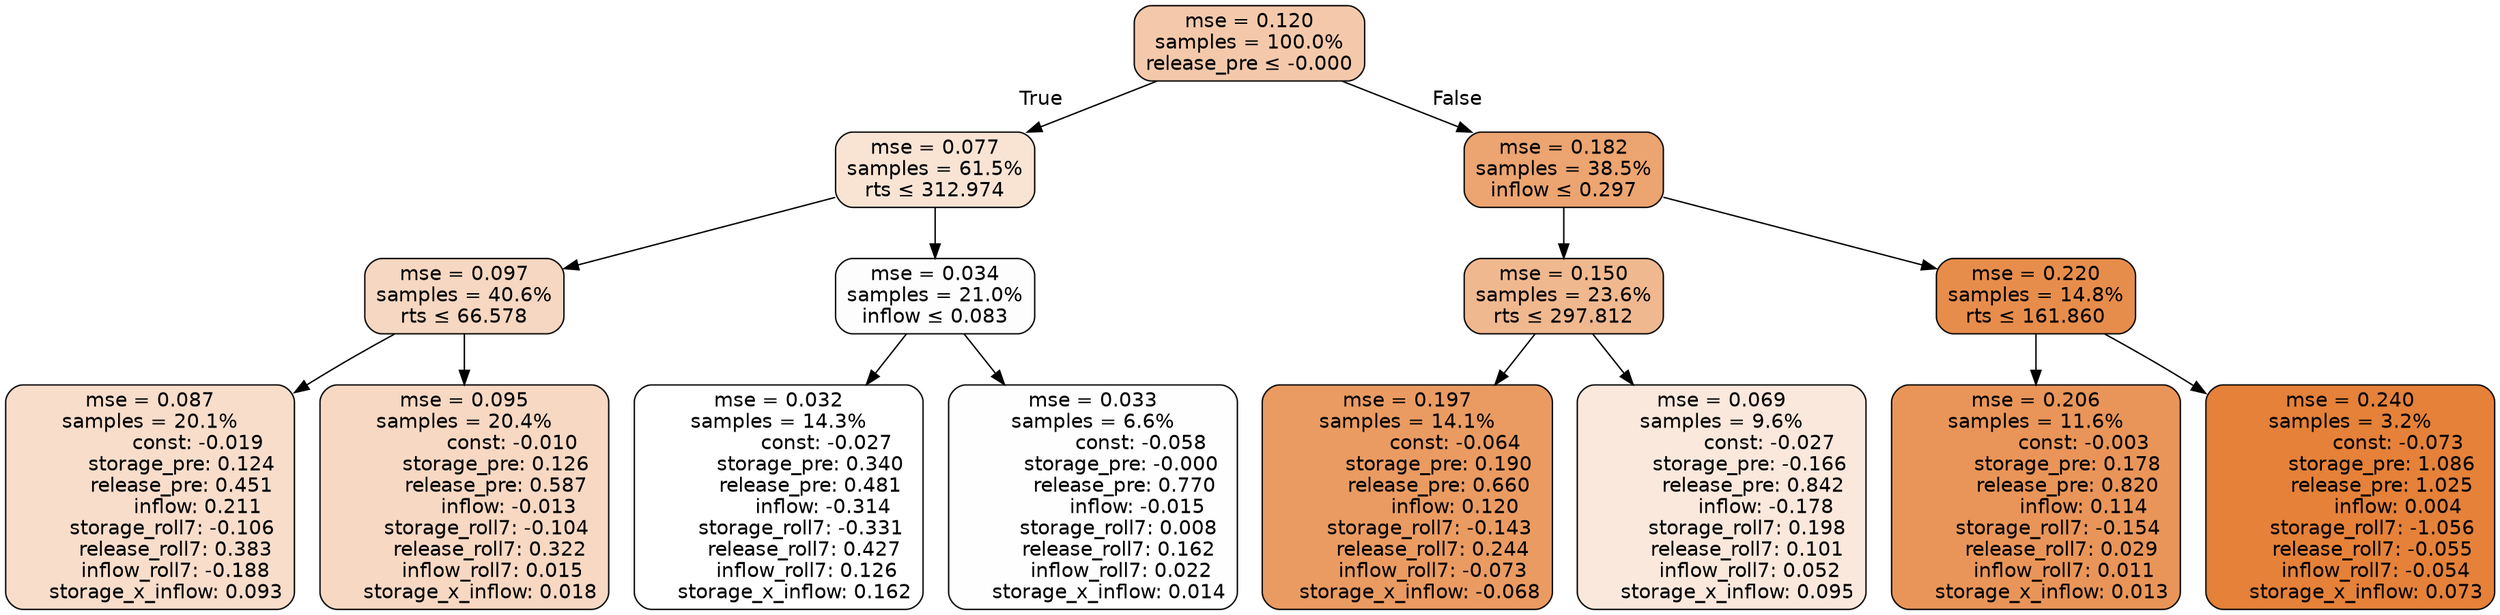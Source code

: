 digraph tree {
bgcolor="transparent"
node [shape=rectangle, style="filled, rounded", color="black", fontname=helvetica] ;
edge [fontname=helvetica] ;
	"0" [label="mse = 0.120
samples = 100.0%
release_pre &le; -0.000", fillcolor="#f4c9ab"]
	"1" [label="mse = 0.077
samples = 61.5%
rts &le; 312.974", fillcolor="#f9e4d4"]
	"2" [label="mse = 0.097
samples = 40.6%
rts &le; 66.578", fillcolor="#f6d7c1"]
	"3" [label="mse = 0.087
samples = 20.1%
               const: -0.019
          storage_pre: 0.124
          release_pre: 0.451
               inflow: 0.211
       storage_roll7: -0.106
        release_roll7: 0.383
        inflow_roll7: -0.188
     storage_x_inflow: 0.093", fillcolor="#f8ddcb"]
	"4" [label="mse = 0.095
samples = 20.4%
               const: -0.010
          storage_pre: 0.126
          release_pre: 0.587
              inflow: -0.013
       storage_roll7: -0.104
        release_roll7: 0.322
         inflow_roll7: 0.015
     storage_x_inflow: 0.018", fillcolor="#f7d8c3"]
	"5" [label="mse = 0.034
samples = 21.0%
inflow &le; 0.083", fillcolor="#fefdfd"]
	"6" [label="mse = 0.032
samples = 14.3%
               const: -0.027
          storage_pre: 0.340
          release_pre: 0.481
              inflow: -0.314
       storage_roll7: -0.331
        release_roll7: 0.427
         inflow_roll7: 0.126
     storage_x_inflow: 0.162", fillcolor="#ffffff"]
	"7" [label="mse = 0.033
samples = 6.6%
               const: -0.058
         storage_pre: -0.000
          release_pre: 0.770
              inflow: -0.015
        storage_roll7: 0.008
        release_roll7: 0.162
         inflow_roll7: 0.022
     storage_x_inflow: 0.014", fillcolor="#fefefe"]
	"8" [label="mse = 0.182
samples = 38.5%
inflow &le; 0.297", fillcolor="#eca470"]
	"9" [label="mse = 0.150
samples = 23.6%
rts &le; 297.812", fillcolor="#f0b88f"]
	"10" [label="mse = 0.197
samples = 14.1%
               const: -0.064
          storage_pre: 0.190
          release_pre: 0.660
               inflow: 0.120
       storage_roll7: -0.143
        release_roll7: 0.244
        inflow_roll7: -0.073
    storage_x_inflow: -0.068", fillcolor="#ea9b62"]
	"11" [label="mse = 0.069
samples = 9.6%
               const: -0.027
         storage_pre: -0.166
          release_pre: 0.842
              inflow: -0.178
        storage_roll7: 0.198
        release_roll7: 0.101
         inflow_roll7: 0.052
     storage_x_inflow: 0.095", fillcolor="#fae8dc"]
	"12" [label="mse = 0.220
samples = 14.8%
rts &le; 161.860", fillcolor="#e78d4c"]
	"13" [label="mse = 0.206
samples = 11.6%
               const: -0.003
          storage_pre: 0.178
          release_pre: 0.820
               inflow: 0.114
       storage_roll7: -0.154
        release_roll7: 0.029
         inflow_roll7: 0.011
     storage_x_inflow: 0.013", fillcolor="#e99559"]
	"14" [label="mse = 0.240
samples = 3.2%
               const: -0.073
          storage_pre: 1.086
          release_pre: 1.025
               inflow: 0.004
       storage_roll7: -1.056
       release_roll7: -0.055
        inflow_roll7: -0.054
     storage_x_inflow: 0.073", fillcolor="#e58139"]

	"0" -> "1" [labeldistance=2.5, labelangle=45, headlabel="True"]
	"1" -> "2"
	"2" -> "3"
	"2" -> "4"
	"1" -> "5"
	"5" -> "6"
	"5" -> "7"
	"0" -> "8" [labeldistance=2.5, labelangle=-45, headlabel="False"]
	"8" -> "9"
	"9" -> "10"
	"9" -> "11"
	"8" -> "12"
	"12" -> "13"
	"12" -> "14"
}